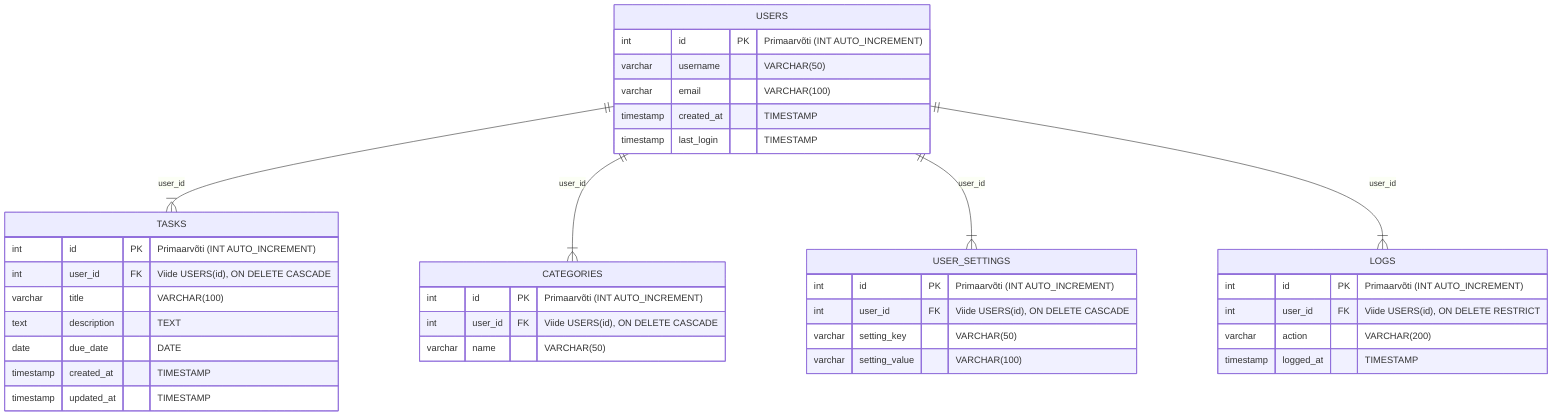 erDiagram

    %% TABEL: USERS
    USERS {
        int id PK "Primaarvõti (INT AUTO_INCREMENT)"
        varchar username "VARCHAR(50)"
        varchar email "VARCHAR(100)"
        timestamp created_at "TIMESTAMP"
        timestamp last_login "TIMESTAMP"
    }

    %% TABEL: TASKS
    TASKS {
        int id PK "Primaarvõti (INT AUTO_INCREMENT)"
        int user_id FK "Viide USERS(id), ON DELETE CASCADE"
        varchar title "VARCHAR(100)"
        text description "TEXT"
        date due_date "DATE"
        timestamp created_at "TIMESTAMP"
        timestamp updated_at "TIMESTAMP"
    }

    %% TABEL: CATEGORIES
    CATEGORIES {
        int id PK "Primaarvõti (INT AUTO_INCREMENT)"
        int user_id FK "Viide USERS(id), ON DELETE CASCADE"
        varchar name "VARCHAR(50)"
    }

    %% TABEL: USER_SETTINGS
    USER_SETTINGS {
        int id PK "Primaarvõti (INT AUTO_INCREMENT)"
        int user_id FK "Viide USERS(id), ON DELETE CASCADE"
        varchar setting_key "VARCHAR(50)"
        varchar setting_value "VARCHAR(100)"
    }

    %% TABEL: LOGS
    LOGS {
        int id PK "Primaarvõti (INT AUTO_INCREMENT)"
        int user_id FK "Viide USERS(id), ON DELETE RESTRICT"
        varchar action "VARCHAR(200)"
        timestamp logged_at "TIMESTAMP"
    }

    %% Seosed (Relationship notations):
    %% '||' = üks (PK)
    %% '|{' = mitu (FK)
    USERS ||--|{ TASKS : "user_id"
    USERS ||--|{ CATEGORIES : "user_id"
    USERS ||--|{ USER_SETTINGS : "user_id"
    USERS ||--|{ LOGS : "user_id"